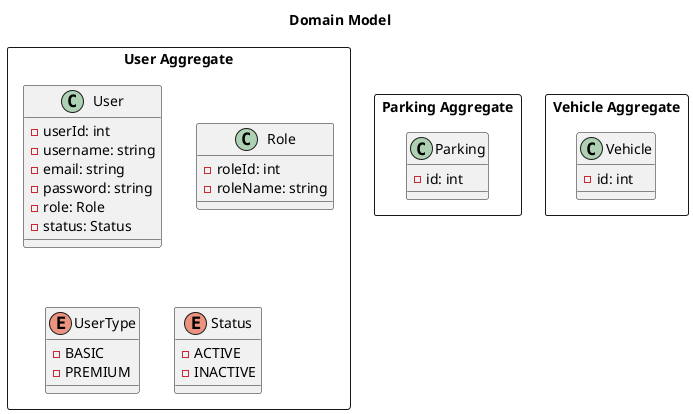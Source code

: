 @startuml "domain_model"

title Domain Model

rectangle "User Aggregate" {
    class User {
        - userId: int
        - username: string
        - email: string
        - password: string
        - role: Role
        - status: Status
    }

    class Role {
        - roleId: int
        - roleName: string
    }

    enum UserType {
        - BASIC
        - PREMIUM
    }

    enum Status {
        - ACTIVE
        - INACTIVE
    }

}

rectangle "Parking Aggregate" {
    class Parking {
        - id: int
    }

}


rectangle "Vehicle Aggregate" {
    class Vehicle {
        - id: int
    }

}

' User "1" -up- "0...*" Tweet : Posts

' User "1" -up- "0...*" User : Follows
' User "1" -down- "0...*" User : IsFollowed

' User "0...*" -left- "1" Status : Is
' User "0...*" -left- "1" UserType : Has
' User "1" -left- "1" Role : Has
' User "1" -right- "1" MediaAttachment: Has

' MediaAttachment "1" -right- "1" MediaType: Is

' Tweet "0..*" -left- "0...*" Hashtag : Contains
' Tweet "1" -right- "0...*" Reply: Contains
' User "0..*" -up- "0...*" Hashtag : Follows

' Hashtag "1" -left- "1" HashtagStatistic: Has

@enduml